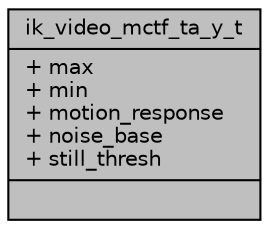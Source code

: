 digraph "ik_video_mctf_ta_y_t"
{
 // INTERACTIVE_SVG=YES
 // LATEX_PDF_SIZE
  bgcolor="transparent";
  edge [fontname="Helvetica",fontsize="10",labelfontname="Helvetica",labelfontsize="10"];
  node [fontname="Helvetica",fontsize="10",shape=record];
  Node1 [label="{ik_video_mctf_ta_y_t\n|+ max\l+ min\l+ motion_response\l+ noise_base\l+ still_thresh\l|}",height=0.2,width=0.4,color="black", fillcolor="grey75", style="filled", fontcolor="black",tooltip=" "];
}
